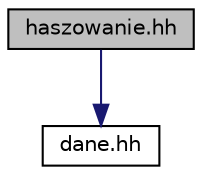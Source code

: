 digraph "haszowanie.hh"
{
  edge [fontname="Helvetica",fontsize="10",labelfontname="Helvetica",labelfontsize="10"];
  node [fontname="Helvetica",fontsize="10",shape=record];
  Node1 [label="haszowanie.hh",height=0.2,width=0.4,color="black", fillcolor="grey75", style="filled", fontcolor="black"];
  Node1 -> Node2 [color="midnightblue",fontsize="10",style="solid"];
  Node2 [label="dane.hh",height=0.2,width=0.4,color="black", fillcolor="white", style="filled",URL="$dane_8hh.html",tooltip="plik przechowujacy deklaracje klasy dane oraz deklaracje jej pol i metod. "];
}
